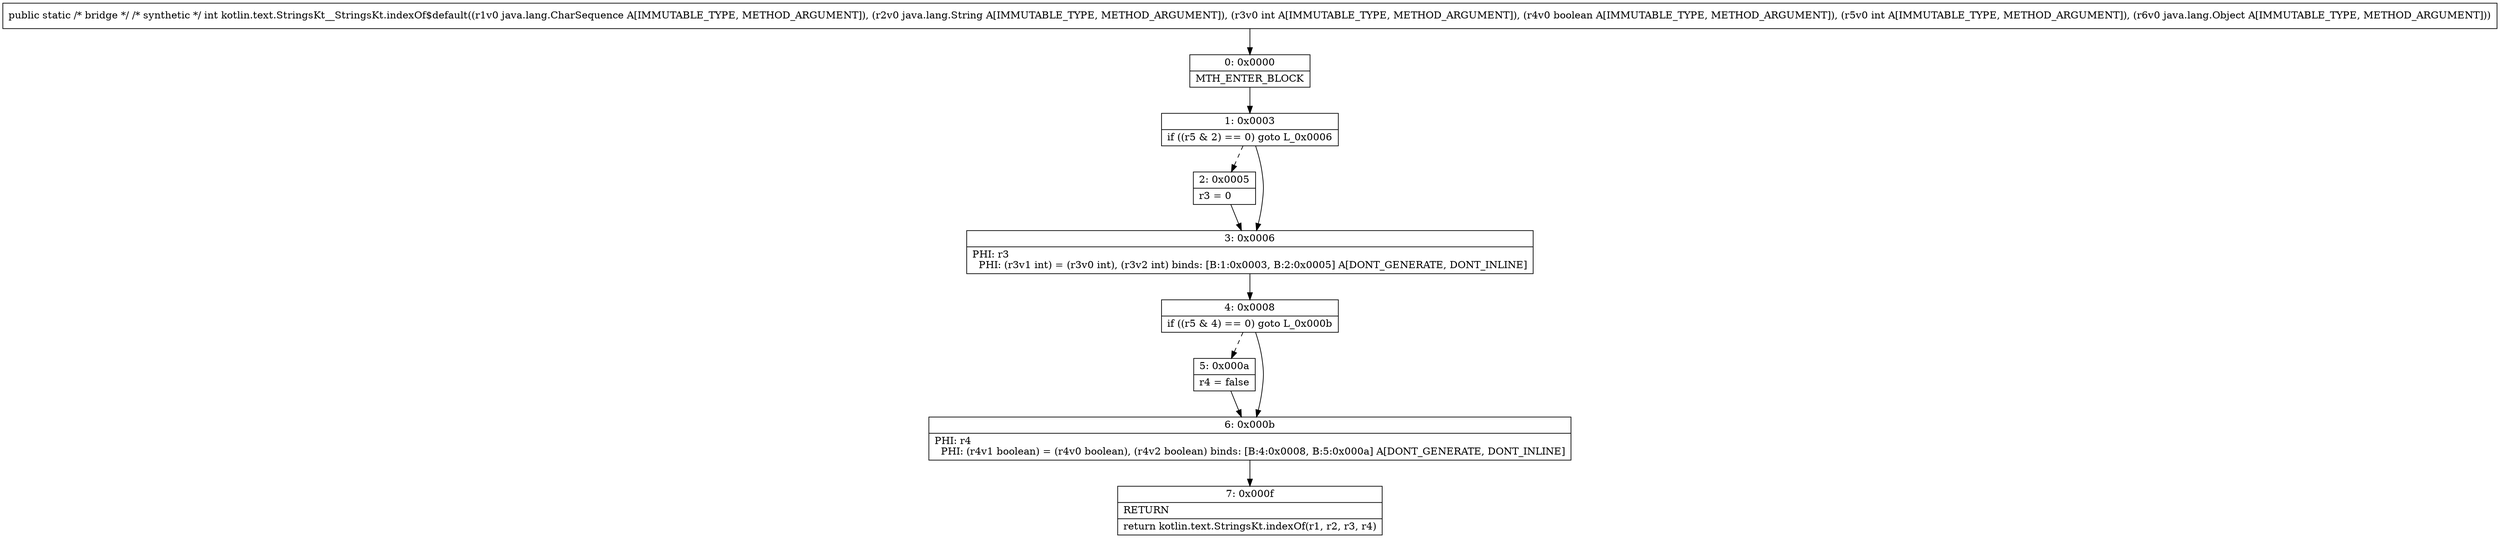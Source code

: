 digraph "CFG forkotlin.text.StringsKt__StringsKt.indexOf$default(Ljava\/lang\/CharSequence;Ljava\/lang\/String;IZILjava\/lang\/Object;)I" {
Node_0 [shape=record,label="{0\:\ 0x0000|MTH_ENTER_BLOCK\l}"];
Node_1 [shape=record,label="{1\:\ 0x0003|if ((r5 & 2) == 0) goto L_0x0006\l}"];
Node_2 [shape=record,label="{2\:\ 0x0005|r3 = 0\l}"];
Node_3 [shape=record,label="{3\:\ 0x0006|PHI: r3 \l  PHI: (r3v1 int) = (r3v0 int), (r3v2 int) binds: [B:1:0x0003, B:2:0x0005] A[DONT_GENERATE, DONT_INLINE]\l}"];
Node_4 [shape=record,label="{4\:\ 0x0008|if ((r5 & 4) == 0) goto L_0x000b\l}"];
Node_5 [shape=record,label="{5\:\ 0x000a|r4 = false\l}"];
Node_6 [shape=record,label="{6\:\ 0x000b|PHI: r4 \l  PHI: (r4v1 boolean) = (r4v0 boolean), (r4v2 boolean) binds: [B:4:0x0008, B:5:0x000a] A[DONT_GENERATE, DONT_INLINE]\l}"];
Node_7 [shape=record,label="{7\:\ 0x000f|RETURN\l|return kotlin.text.StringsKt.indexOf(r1, r2, r3, r4)\l}"];
MethodNode[shape=record,label="{public static \/* bridge *\/ \/* synthetic *\/ int kotlin.text.StringsKt__StringsKt.indexOf$default((r1v0 java.lang.CharSequence A[IMMUTABLE_TYPE, METHOD_ARGUMENT]), (r2v0 java.lang.String A[IMMUTABLE_TYPE, METHOD_ARGUMENT]), (r3v0 int A[IMMUTABLE_TYPE, METHOD_ARGUMENT]), (r4v0 boolean A[IMMUTABLE_TYPE, METHOD_ARGUMENT]), (r5v0 int A[IMMUTABLE_TYPE, METHOD_ARGUMENT]), (r6v0 java.lang.Object A[IMMUTABLE_TYPE, METHOD_ARGUMENT])) }"];
MethodNode -> Node_0;
Node_0 -> Node_1;
Node_1 -> Node_2[style=dashed];
Node_1 -> Node_3;
Node_2 -> Node_3;
Node_3 -> Node_4;
Node_4 -> Node_5[style=dashed];
Node_4 -> Node_6;
Node_5 -> Node_6;
Node_6 -> Node_7;
}

